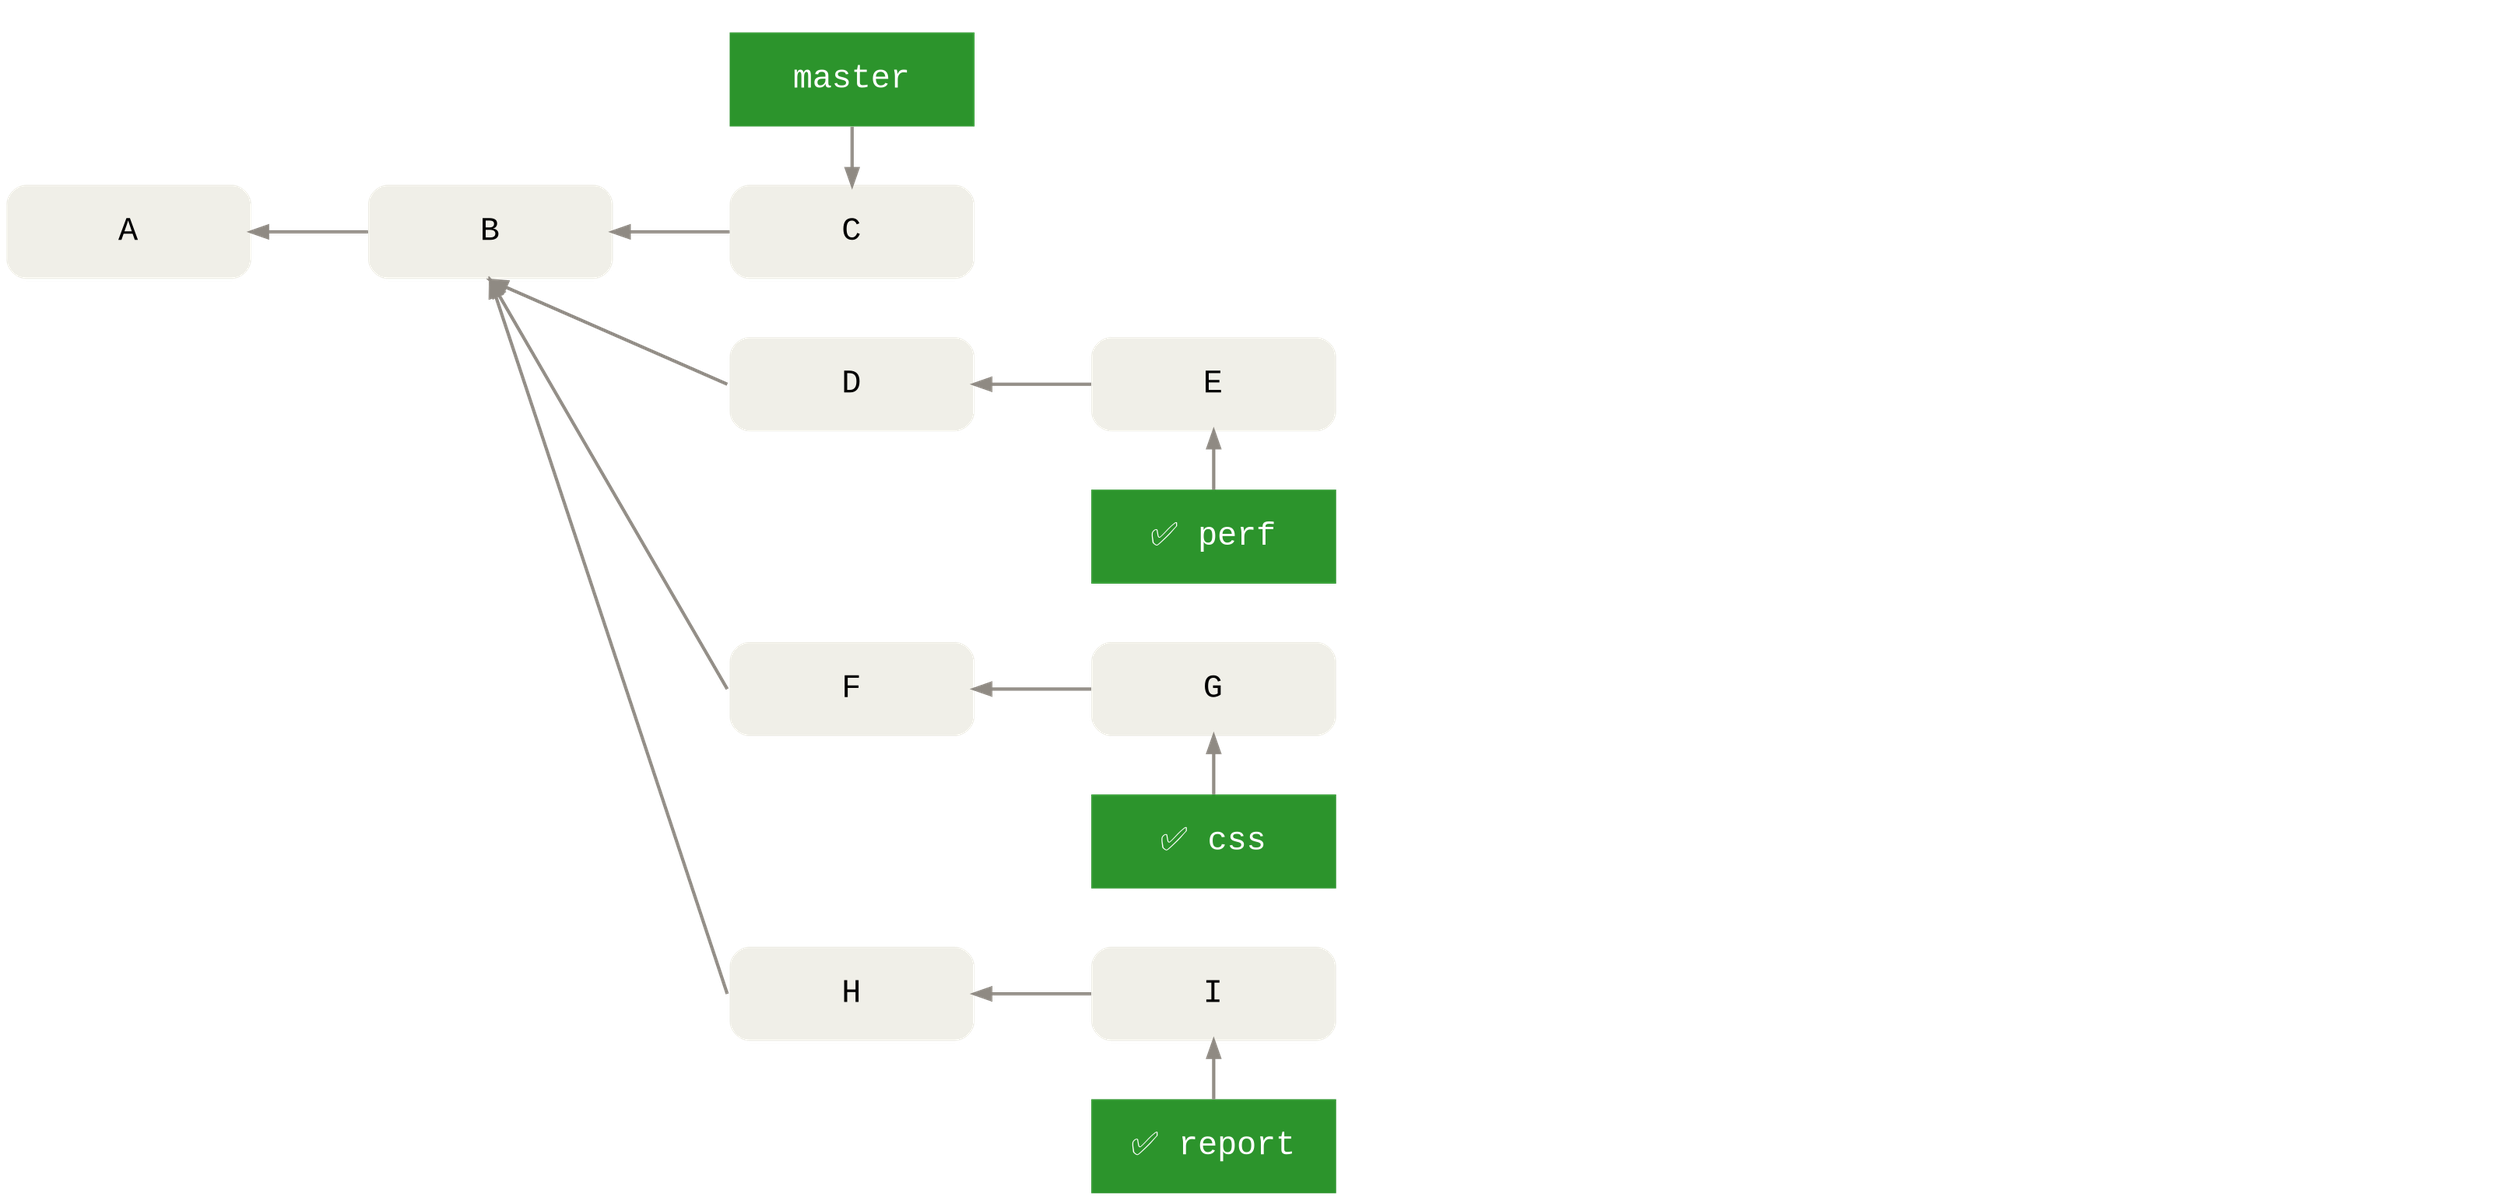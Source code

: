 digraph Git {
  bgcolor="transparent"

  rankdir=LR
  ranksep=1
  nodesep=.5
  splines=line

  edge [color="#8f8a83"
        penwidth=2
        dir="back"]
  node [shape=box
        fontname="Menlo, Monaco, Consolas, Lucida Console, Courier New, monospace"
        fontsize=20
        margin=".2,.23"
        width=2.1
        height=.8
        fixedsize=true
        penwidth=0]

  node [style="rounded,filled"
        fillcolor="#f0efe8"]
  node [group=master]
  A -> B -> C
  node [group=pu]
  M1 [label="💥 M1"
      style=invis]
  M2 [label="️️💥 M2"
      style=invis]
  M3 [label="💥 M3"
      style=invis]
  C -> M1 [weight=5
           style=invis]
  M1 -> M2 -> M3 [style=invis]
  node [group=topic_perf]
  B:s -> D:w
  D -> E
  E:e -> M1:s [style=invis]
  node [group=topic_css]
  B:s -> F:w
  F -> G
  G:e -> M2:s [style=invis]
  node [group=topic_report]
  B:s -> H:w [weight=5]
  H -> I
  I:e -> M3:s [style=invis]

  node [style="filled"
        fontcolor="#ffffff"
        fillcolor="#2c942c"]

  subgraph cluster_master {
    color=invis
    {
      rank=same
      C -> master
    }
  }

  subgraph cluster_pu {
    color=invis
    {
      rank=same
      pu [label="💩 pu"
          style=invis]
      M3 -> pu [style=invis]
    }
  }

  {
    rank=same
    perf [label="✅ perf"]
    E -> perf
  }

  {
    rank=same
    layout [label="✅ css"]
    G -> layout
  }

  {
    rank=same
    report [label="✅ report"]
    I -> report
  }

  node [shape=cylinder
        fillcolor="#3e8f99"
        color="#ffffff"
        penwidth=2
        width=2.5
        height=2.5
        style=invis]
  edge [constraint=false
        minlen=10
        style=dotted
        penwidth=3
        style=invis]
  {
    rank=same
    rr_cache [label="\n.git/rr-cache\n\npre → post\npre → post\n..."]
    rr_cache -> M2
  }
  rr_cache -> M1:s
  rr_cache -> M3:s
}
